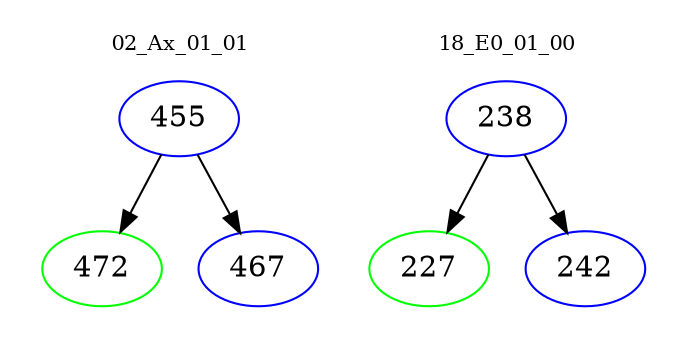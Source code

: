 digraph{
subgraph cluster_0 {
color = white
label = "02_Ax_01_01";
fontsize=10;
T0_455 [label="455", color="blue"]
T0_455 -> T0_472 [color="black"]
T0_472 [label="472", color="green"]
T0_455 -> T0_467 [color="black"]
T0_467 [label="467", color="blue"]
}
subgraph cluster_1 {
color = white
label = "18_E0_01_00";
fontsize=10;
T1_238 [label="238", color="blue"]
T1_238 -> T1_227 [color="black"]
T1_227 [label="227", color="green"]
T1_238 -> T1_242 [color="black"]
T1_242 [label="242", color="blue"]
}
}
